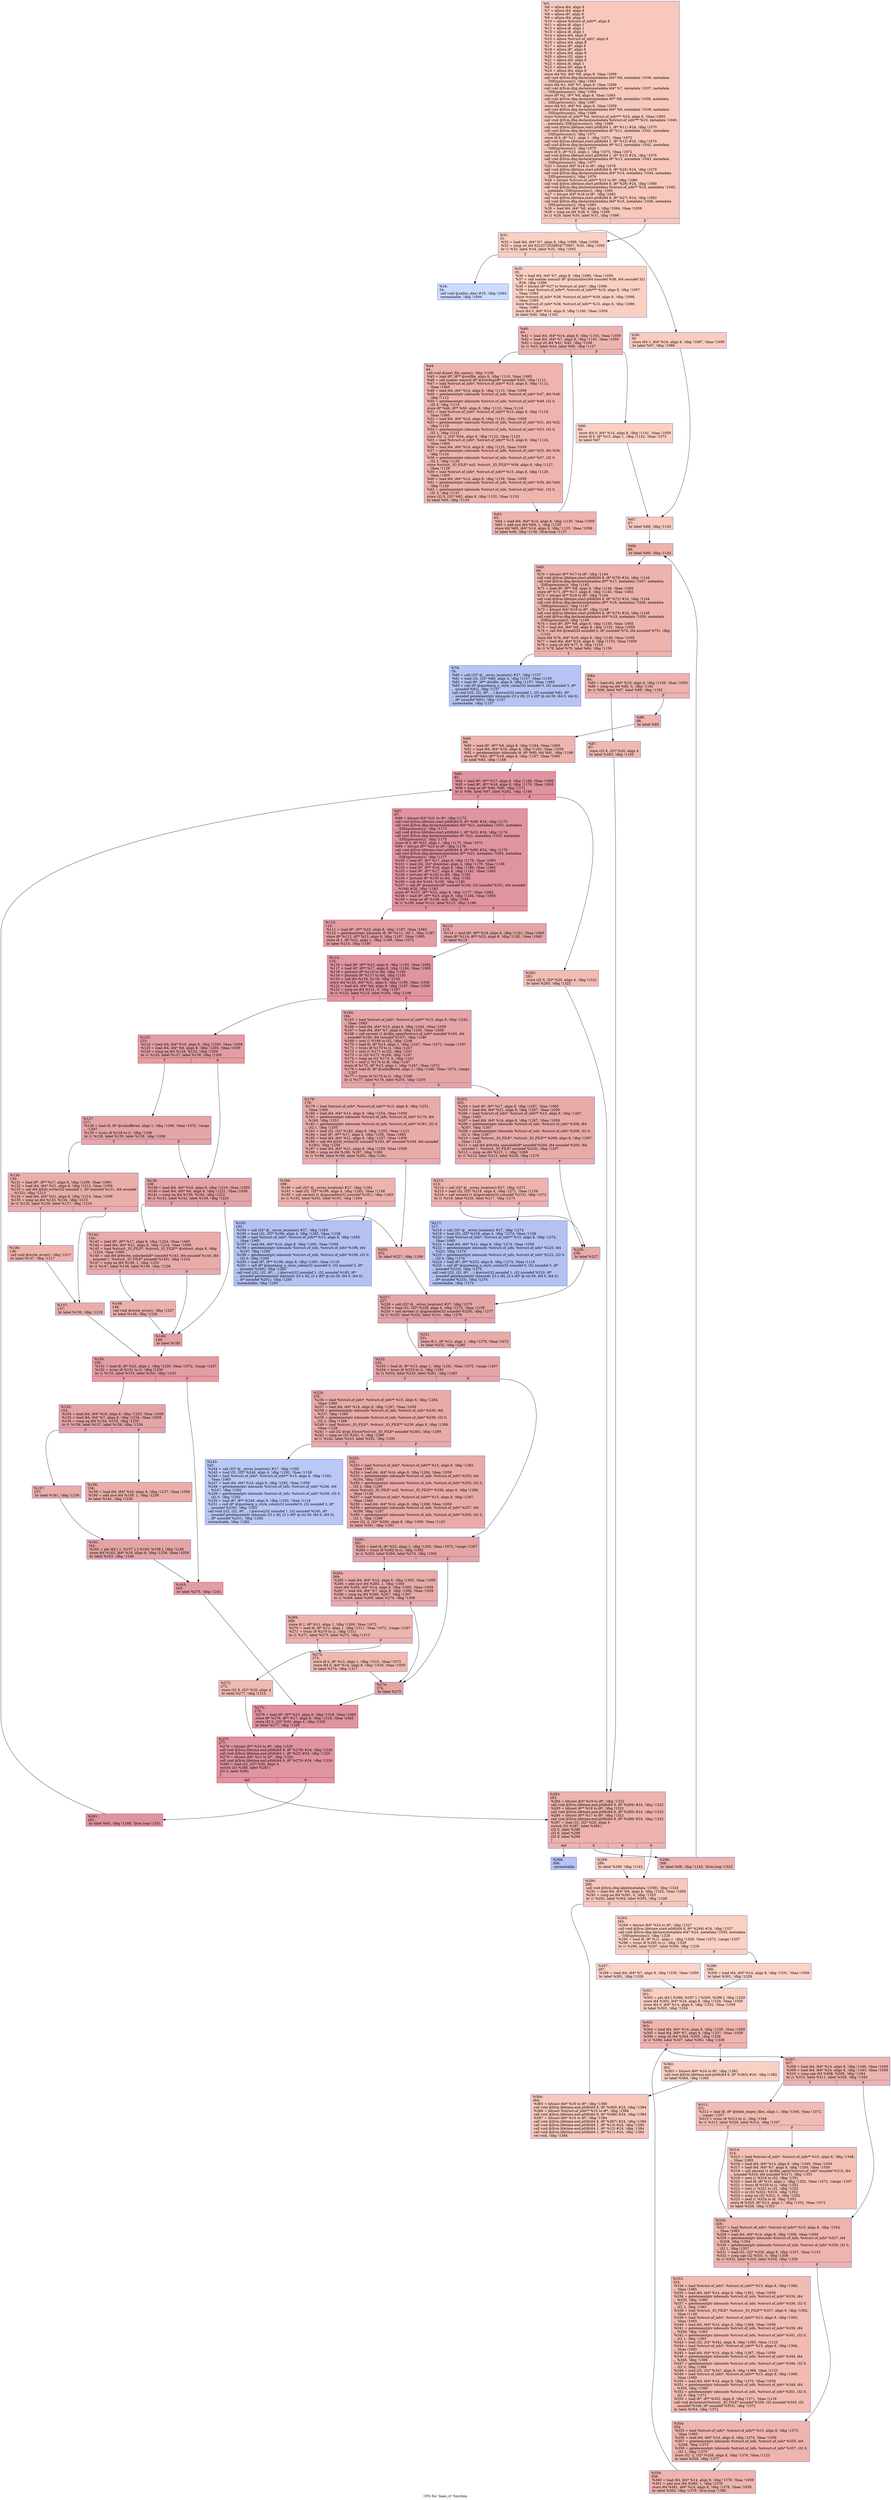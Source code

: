 digraph "CFG for 'lines_rr' function" {
	label="CFG for 'lines_rr' function";

	Node0xb4aa10 [shape=record,color="#3d50c3ff", style=filled, fillcolor="#ed836670",label="{%5:\l  %6 = alloca i64, align 8\l  %7 = alloca i64, align 8\l  %8 = alloca i8*, align 8\l  %9 = alloca i64, align 8\l  %10 = alloca %struct.of_info**, align 8\l  %11 = alloca i8, align 1\l  %12 = alloca i8, align 1\l  %13 = alloca i8, align 1\l  %14 = alloca i64, align 8\l  %15 = alloca %struct.of_info*, align 8\l  %16 = alloca i64, align 8\l  %17 = alloca i8*, align 8\l  %18 = alloca i8*, align 8\l  %19 = alloca i64, align 8\l  %20 = alloca i32, align 4\l  %21 = alloca i64, align 8\l  %22 = alloca i8, align 1\l  %23 = alloca i8*, align 8\l  %24 = alloca i64, align 8\l  store i64 %0, i64* %6, align 8, !tbaa !1059\l  call void @llvm.dbg.declare(metadata i64* %6, metadata !1036, metadata\l... !DIExpression()), !dbg !1063\l  store i64 %1, i64* %7, align 8, !tbaa !1059\l  call void @llvm.dbg.declare(metadata i64* %7, metadata !1037, metadata\l... !DIExpression()), !dbg !1064\l  store i8* %2, i8** %8, align 8, !tbaa !1065\l  call void @llvm.dbg.declare(metadata i8** %8, metadata !1038, metadata\l... !DIExpression()), !dbg !1067\l  store i64 %3, i64* %9, align 8, !tbaa !1059\l  call void @llvm.dbg.declare(metadata i64* %9, metadata !1039, metadata\l... !DIExpression()), !dbg !1068\l  store %struct.of_info** %4, %struct.of_info*** %10, align 8, !tbaa !1065\l  call void @llvm.dbg.declare(metadata %struct.of_info*** %10, metadata !1040,\l... metadata !DIExpression()), !dbg !1069\l  call void @llvm.lifetime.start.p0i8(i64 1, i8* %11) #24, !dbg !1070\l  call void @llvm.dbg.declare(metadata i8* %11, metadata !1041, metadata\l... !DIExpression()), !dbg !1071\l  store i8 0, i8* %11, align 1, !dbg !1071, !tbaa !1072\l  call void @llvm.lifetime.start.p0i8(i64 1, i8* %12) #24, !dbg !1074\l  call void @llvm.dbg.declare(metadata i8* %12, metadata !1042, metadata\l... !DIExpression()), !dbg !1075\l  store i8 0, i8* %12, align 1, !dbg !1075, !tbaa !1072\l  call void @llvm.lifetime.start.p0i8(i64 1, i8* %13) #24, !dbg !1076\l  call void @llvm.dbg.declare(metadata i8* %13, metadata !1043, metadata\l... !DIExpression()), !dbg !1077\l  %25 = bitcast i64* %14 to i8*, !dbg !1078\l  call void @llvm.lifetime.start.p0i8(i64 8, i8* %25) #24, !dbg !1078\l  call void @llvm.dbg.declare(metadata i64* %14, metadata !1044, metadata\l... !DIExpression()), !dbg !1079\l  %26 = bitcast %struct.of_info** %15 to i8*, !dbg !1080\l  call void @llvm.lifetime.start.p0i8(i64 8, i8* %26) #24, !dbg !1080\l  call void @llvm.dbg.declare(metadata %struct.of_info** %15, metadata !1045,\l... metadata !DIExpression()), !dbg !1081\l  %27 = bitcast i64* %16 to i8*, !dbg !1082\l  call void @llvm.lifetime.start.p0i8(i64 8, i8* %27) #24, !dbg !1082\l  call void @llvm.dbg.declare(metadata i64* %16, metadata !1046, metadata\l... !DIExpression()), !dbg !1083\l  %28 = load i64, i64* %6, align 8, !dbg !1084, !tbaa !1059\l  %29 = icmp ne i64 %28, 0, !dbg !1084\l  br i1 %29, label %30, label %31, !dbg !1086\l|{<s0>T|<s1>F}}"];
	Node0xb4aa10:s0 -> Node0xb4aba0;
	Node0xb4aa10:s1 -> Node0xb4abf0;
	Node0xb4aba0 [shape=record,color="#3d50c3ff", style=filled, fillcolor="#f08b6e70",label="{%30:\l30:                                               \l  store i64 1, i64* %16, align 8, !dbg !1087, !tbaa !1059\l  br label %67, !dbg !1088\l}"];
	Node0xb4aba0 -> Node0xb4ae20;
	Node0xb4abf0 [shape=record,color="#3d50c3ff", style=filled, fillcolor="#f3947570",label="{%31:\l31:                                               \l  %32 = load i64, i64* %7, align 8, !dbg !1089, !tbaa !1059\l  %33 = icmp slt i64 9223372036854775807, %32, !dbg !1092\l  br i1 %33, label %34, label %35, !dbg !1093\l|{<s0>T|<s1>F}}"];
	Node0xb4abf0:s0 -> Node0xb4ac40;
	Node0xb4abf0:s1 -> Node0xb4ac90;
	Node0xb4ac40 [shape=record,color="#3d50c3ff", style=filled, fillcolor="#8caffe70",label="{%34:\l34:                                               \l  call void @xalloc_die() #25, !dbg !1094\l  unreachable, !dbg !1094\l}"];
	Node0xb4ac90 [shape=record,color="#3d50c3ff", style=filled, fillcolor="#f3947570",label="{%35:\l35:                                               \l  %36 = load i64, i64* %7, align 8, !dbg !1095, !tbaa !1059\l  %37 = call noalias nonnull i8* @xinmalloc(i64 noundef %36, i64 noundef 32)\l... #26, !dbg !1096\l  %38 = bitcast i8* %37 to %struct.of_info*, !dbg !1096\l  %39 = load %struct.of_info**, %struct.of_info*** %10, align 8, !dbg !1097,\l... !tbaa !1065\l  store %struct.of_info* %38, %struct.of_info** %39, align 8, !dbg !1098,\l... !tbaa !1065\l  store %struct.of_info* %38, %struct.of_info** %15, align 8, !dbg !1099,\l... !tbaa !1065\l  store i64 0, i64* %14, align 8, !dbg !1100, !tbaa !1059\l  br label %40, !dbg !1102\l}"];
	Node0xb4ac90 -> Node0xb4ace0;
	Node0xb4ace0 [shape=record,color="#3d50c3ff", style=filled, fillcolor="#d8564670",label="{%40:\l40:                                               \l  %41 = load i64, i64* %14, align 8, !dbg !1103, !tbaa !1059\l  %42 = load i64, i64* %7, align 8, !dbg !1105, !tbaa !1059\l  %43 = icmp slt i64 %41, %42, !dbg !1106\l  br i1 %43, label %44, label %66, !dbg !1107\l|{<s0>T|<s1>F}}"];
	Node0xb4ace0:s0 -> Node0xb4ad30;
	Node0xb4ace0:s1 -> Node0xb4add0;
	Node0xb4ad30 [shape=record,color="#3d50c3ff", style=filled, fillcolor="#d8564670",label="{%44:\l44:                                               \l  call void @next_file_name(), !dbg !1108\l  %45 = load i8*, i8** @outfile, align 8, !dbg !1110, !tbaa !1065\l  %46 = call noalias nonnull i8* @xstrdup(i8* noundef %45), !dbg !1111\l  %47 = load %struct.of_info*, %struct.of_info** %15, align 8, !dbg !1112,\l... !tbaa !1065\l  %48 = load i64, i64* %14, align 8, !dbg !1113, !tbaa !1059\l  %49 = getelementptr inbounds %struct.of_info, %struct.of_info* %47, i64 %48,\l... !dbg !1112\l  %50 = getelementptr inbounds %struct.of_info, %struct.of_info* %49, i32 0,\l... i32 0, !dbg !1114\l  store i8* %46, i8** %50, align 8, !dbg !1115, !tbaa !1116\l  %51 = load %struct.of_info*, %struct.of_info** %15, align 8, !dbg !1119,\l... !tbaa !1065\l  %52 = load i64, i64* %14, align 8, !dbg !1120, !tbaa !1059\l  %53 = getelementptr inbounds %struct.of_info, %struct.of_info* %51, i64 %52,\l... !dbg !1119\l  %54 = getelementptr inbounds %struct.of_info, %struct.of_info* %53, i32 0,\l... i32 1, !dbg !1121\l  store i32 -1, i32* %54, align 8, !dbg !1122, !tbaa !1123\l  %55 = load %struct.of_info*, %struct.of_info** %15, align 8, !dbg !1124,\l... !tbaa !1065\l  %56 = load i64, i64* %14, align 8, !dbg !1125, !tbaa !1059\l  %57 = getelementptr inbounds %struct.of_info, %struct.of_info* %55, i64 %56,\l... !dbg !1124\l  %58 = getelementptr inbounds %struct.of_info, %struct.of_info* %57, i32 0,\l... i32 2, !dbg !1126\l  store %struct._IO_FILE* null, %struct._IO_FILE** %58, align 8, !dbg !1127,\l... !tbaa !1128\l  %59 = load %struct.of_info*, %struct.of_info** %15, align 8, !dbg !1129,\l... !tbaa !1065\l  %60 = load i64, i64* %14, align 8, !dbg !1130, !tbaa !1059\l  %61 = getelementptr inbounds %struct.of_info, %struct.of_info* %59, i64 %60,\l... !dbg !1129\l  %62 = getelementptr inbounds %struct.of_info, %struct.of_info* %61, i32 0,\l... i32 3, !dbg !1131\l  store i32 0, i32* %62, align 8, !dbg !1132, !tbaa !1133\l  br label %63, !dbg !1134\l}"];
	Node0xb4ad30 -> Node0xb4ad80;
	Node0xb4ad80 [shape=record,color="#3d50c3ff", style=filled, fillcolor="#d8564670",label="{%63:\l63:                                               \l  %64 = load i64, i64* %14, align 8, !dbg !1135, !tbaa !1059\l  %65 = add nsw i64 %64, 1, !dbg !1135\l  store i64 %65, i64* %14, align 8, !dbg !1135, !tbaa !1059\l  br label %40, !dbg !1136, !llvm.loop !1137\l}"];
	Node0xb4ad80 -> Node0xb4ace0;
	Node0xb4add0 [shape=record,color="#3d50c3ff", style=filled, fillcolor="#f3947570",label="{%66:\l66:                                               \l  store i64 0, i64* %14, align 8, !dbg !1141, !tbaa !1059\l  store i8 0, i8* %13, align 1, !dbg !1142, !tbaa !1072\l  br label %67\l}"];
	Node0xb4add0 -> Node0xb4ae20;
	Node0xb4ae20 [shape=record,color="#3d50c3ff", style=filled, fillcolor="#ed836670",label="{%67:\l67:                                               \l  br label %68, !dbg !1143\l}"];
	Node0xb4ae20 -> Node0xb4ae70;
	Node0xb4ae70 [shape=record,color="#3d50c3ff", style=filled, fillcolor="#d6524470",label="{%68:\l68:                                               \l  br label %69, !dbg !1143\l}"];
	Node0xb4ae70 -> Node0xb4aec0;
	Node0xb4aec0 [shape=record,color="#3d50c3ff", style=filled, fillcolor="#d6524470",label="{%69:\l69:                                               \l  %70 = bitcast i8** %17 to i8*, !dbg !1144\l  call void @llvm.lifetime.start.p0i8(i64 8, i8* %70) #24, !dbg !1144\l  call void @llvm.dbg.declare(metadata i8** %17, metadata !1047, metadata\l... !DIExpression()), !dbg !1145\l  %71 = load i8*, i8** %8, align 8, !dbg !1146, !tbaa !1065\l  store i8* %71, i8** %17, align 8, !dbg !1145, !tbaa !1065\l  %72 = bitcast i8** %18 to i8*, !dbg !1144\l  call void @llvm.lifetime.start.p0i8(i64 8, i8* %72) #24, !dbg !1144\l  call void @llvm.dbg.declare(metadata i8** %18, metadata !1049, metadata\l... !DIExpression()), !dbg !1147\l  %73 = bitcast i64* %19 to i8*, !dbg !1148\l  call void @llvm.lifetime.start.p0i8(i64 8, i8* %73) #24, !dbg !1148\l  call void @llvm.dbg.declare(metadata i64* %19, metadata !1050, metadata\l... !DIExpression()), !dbg !1149\l  %74 = load i8*, i8** %8, align 8, !dbg !1150, !tbaa !1065\l  %75 = load i64, i64* %9, align 8, !dbg !1151, !tbaa !1059\l  %76 = call i64 @read(i32 noundef 0, i8* noundef %74, i64 noundef %75), !dbg\l... !1152\l  store i64 %76, i64* %19, align 8, !dbg !1149, !tbaa !1059\l  %77 = load i64, i64* %19, align 8, !dbg !1153, !tbaa !1059\l  %78 = icmp slt i64 %77, 0, !dbg !1155\l  br i1 %78, label %79, label %84, !dbg !1156\l|{<s0>T|<s1>F}}"];
	Node0xb4aec0:s0 -> Node0xb4af10;
	Node0xb4aec0:s1 -> Node0xb4af60;
	Node0xb4af10 [shape=record,color="#3d50c3ff", style=filled, fillcolor="#5b7ae570",label="{%79:\l79:                                               \l  %80 = call i32* @__errno_location() #27, !dbg !1157\l  %81 = load i32, i32* %80, align 4, !dbg !1157, !tbaa !1158\l  %82 = load i8*, i8** @infile, align 8, !dbg !1157, !tbaa !1065\l  %83 = call i8* @quotearg_n_style_colon(i32 noundef 0, i32 noundef 3, i8*\l... noundef %82), !dbg !1157\l  call void (i32, i32, i8*, ...) @error(i32 noundef 1, i32 noundef %81, i8*\l... noundef getelementptr inbounds ([3 x i8], [3 x i8]* @.str.39, i64 0, i64 0),\l... i8* noundef %83), !dbg !1157\l  unreachable, !dbg !1157\l}"];
	Node0xb4af60 [shape=record,color="#3d50c3ff", style=filled, fillcolor="#d6524470",label="{%84:\l84:                                               \l  %85 = load i64, i64* %19, align 8, !dbg !1159, !tbaa !1059\l  %86 = icmp eq i64 %85, 0, !dbg !1161\l  br i1 %86, label %87, label %88, !dbg !1162\l|{<s0>T|<s1>F}}"];
	Node0xb4af60:s0 -> Node0xb4afb0;
	Node0xb4af60:s1 -> Node0xb4b000;
	Node0xb4afb0 [shape=record,color="#3d50c3ff", style=filled, fillcolor="#de614d70",label="{%87:\l87:                                               \l  store i32 6, i32* %20, align 4\l  br label %283, !dbg !1163\l}"];
	Node0xb4afb0 -> Node0xc542c0;
	Node0xb4b000 [shape=record,color="#3d50c3ff", style=filled, fillcolor="#d8564670",label="{%88:\l88:                                               \l  br label %89\l}"];
	Node0xb4b000 -> Node0xb4b050;
	Node0xb4b050 [shape=record,color="#3d50c3ff", style=filled, fillcolor="#d8564670",label="{%89:\l89:                                               \l  %90 = load i8*, i8** %8, align 8, !dbg !1164, !tbaa !1065\l  %91 = load i64, i64* %19, align 8, !dbg !1165, !tbaa !1059\l  %92 = getelementptr inbounds i8, i8* %90, i64 %91, !dbg !1166\l  store i8* %92, i8** %18, align 8, !dbg !1167, !tbaa !1065\l  br label %93, !dbg !1168\l}"];
	Node0xb4b050 -> Node0xb4b0a0;
	Node0xb4b0a0 [shape=record,color="#b70d28ff", style=filled, fillcolor="#b70d2870",label="{%93:\l93:                                               \l  %94 = load i8*, i8** %17, align 8, !dbg !1169, !tbaa !1065\l  %95 = load i8*, i8** %18, align 8, !dbg !1170, !tbaa !1065\l  %96 = icmp ne i8* %94, %95, !dbg !1171\l  br i1 %96, label %97, label %282, !dbg !1168\l|{<s0>T|<s1>F}}"];
	Node0xb4b0a0:s0 -> Node0xb4b0f0;
	Node0xb4b0a0:s1 -> Node0xc54270;
	Node0xb4b0f0 [shape=record,color="#b70d28ff", style=filled, fillcolor="#b70d2870",label="{%97:\l97:                                               \l  %98 = bitcast i64* %21 to i8*, !dbg !1172\l  call void @llvm.lifetime.start.p0i8(i64 8, i8* %98) #24, !dbg !1172\l  call void @llvm.dbg.declare(metadata i64* %21, metadata !1051, metadata\l... !DIExpression()), !dbg !1173\l  call void @llvm.lifetime.start.p0i8(i64 1, i8* %22) #24, !dbg !1174\l  call void @llvm.dbg.declare(metadata i8* %22, metadata !1053, metadata\l... !DIExpression()), !dbg !1175\l  store i8 0, i8* %22, align 1, !dbg !1175, !tbaa !1072\l  %99 = bitcast i8** %23 to i8*, !dbg !1176\l  call void @llvm.lifetime.start.p0i8(i64 8, i8* %99) #24, !dbg !1176\l  call void @llvm.dbg.declare(metadata i8** %23, metadata !1054, metadata\l... !DIExpression()), !dbg !1177\l  %100 = load i8*, i8** %17, align 8, !dbg !1178, !tbaa !1065\l  %101 = load i32, i32* @eolchar, align 4, !dbg !1179, !tbaa !1158\l  %102 = load i8*, i8** %18, align 8, !dbg !1180, !tbaa !1065\l  %103 = load i8*, i8** %17, align 8, !dbg !1181, !tbaa !1065\l  %104 = ptrtoint i8* %102 to i64, !dbg !1182\l  %105 = ptrtoint i8* %103 to i64, !dbg !1182\l  %106 = sub i64 %104, %105, !dbg !1182\l  %107 = call i8* @memchr(i8* noundef %100, i32 noundef %101, i64 noundef\l... %106) #28, !dbg !1183\l  store i8* %107, i8** %23, align 8, !dbg !1177, !tbaa !1065\l  %108 = load i8*, i8** %23, align 8, !dbg !1184, !tbaa !1065\l  %109 = icmp ne i8* %108, null, !dbg !1184\l  br i1 %109, label %110, label %113, !dbg !1186\l|{<s0>T|<s1>F}}"];
	Node0xb4b0f0:s0 -> Node0xb4b140;
	Node0xb4b0f0:s1 -> Node0xb4b190;
	Node0xb4b140 [shape=record,color="#b70d28ff", style=filled, fillcolor="#be242e70",label="{%110:\l110:                                              \l  %111 = load i8*, i8** %23, align 8, !dbg !1187, !tbaa !1065\l  %112 = getelementptr inbounds i8, i8* %111, i32 1, !dbg !1187\l  store i8* %112, i8** %23, align 8, !dbg !1187, !tbaa !1065\l  store i8 1, i8* %22, align 1, !dbg !1189, !tbaa !1072\l  br label %115, !dbg !1190\l}"];
	Node0xb4b140 -> Node0xb4b1e0;
	Node0xb4b190 [shape=record,color="#3d50c3ff", style=filled, fillcolor="#c5333470",label="{%113:\l113:                                              \l  %114 = load i8*, i8** %18, align 8, !dbg !1191, !tbaa !1065\l  store i8* %114, i8** %23, align 8, !dbg !1192, !tbaa !1065\l  br label %115\l}"];
	Node0xb4b190 -> Node0xb4b1e0;
	Node0xb4b1e0 [shape=record,color="#b70d28ff", style=filled, fillcolor="#b70d2870",label="{%115:\l115:                                              \l  %116 = load i8*, i8** %23, align 8, !dbg !1193, !tbaa !1065\l  %117 = load i8*, i8** %17, align 8, !dbg !1194, !tbaa !1065\l  %118 = ptrtoint i8* %116 to i64, !dbg !1195\l  %119 = ptrtoint i8* %117 to i64, !dbg !1195\l  %120 = sub i64 %118, %119, !dbg !1195\l  store i64 %120, i64* %21, align 8, !dbg !1196, !tbaa !1059\l  %121 = load i64, i64* %6, align 8, !dbg !1197, !tbaa !1059\l  %122 = icmp ne i64 %121, 0, !dbg !1197\l  br i1 %122, label %123, label %164, !dbg !1199\l|{<s0>T|<s1>F}}"];
	Node0xb4b1e0:s0 -> Node0xb4b230;
	Node0xb4b1e0:s1 -> Node0xb4b6e0;
	Node0xb4b230 [shape=record,color="#b70d28ff", style=filled, fillcolor="#be242e70",label="{%123:\l123:                                              \l  %124 = load i64, i64* %16, align 8, !dbg !1200, !tbaa !1059\l  %125 = load i64, i64* %6, align 8, !dbg !1203, !tbaa !1059\l  %126 = icmp eq i64 %124, %125, !dbg !1204\l  br i1 %126, label %127, label %138, !dbg !1205\l|{<s0>T|<s1>F}}"];
	Node0xb4b230:s0 -> Node0xb4b280;
	Node0xb4b230:s1 -> Node0xb4b3c0;
	Node0xb4b280 [shape=record,color="#3d50c3ff", style=filled, fillcolor="#c5333470",label="{%127:\l127:                                              \l  %128 = load i8, i8* @unbuffered, align 1, !dbg !1206, !tbaa !1072, !range\l... !1207\l  %129 = trunc i8 %128 to i1, !dbg !1206\l  br i1 %129, label %130, label %138, !dbg !1208\l|{<s0>T|<s1>F}}"];
	Node0xb4b280:s0 -> Node0xb4b2d0;
	Node0xb4b280:s1 -> Node0xb4b3c0;
	Node0xb4b2d0 [shape=record,color="#3d50c3ff", style=filled, fillcolor="#d0473d70",label="{%130:\l130:                                              \l  %131 = load i8*, i8** %17, align 8, !dbg !1209, !tbaa !1065\l  %132 = load i64, i64* %21, align 8, !dbg !1212, !tbaa !1059\l  %133 = call i64 @full_write(i32 noundef 1, i8* noundef %131, i64 noundef\l... %132), !dbg !1213\l  %134 = load i64, i64* %21, align 8, !dbg !1214, !tbaa !1059\l  %135 = icmp ne i64 %133, %134, !dbg !1215\l  br i1 %135, label %136, label %137, !dbg !1216\l|{<s0>T|<s1>F}}"];
	Node0xb4b2d0:s0 -> Node0xb4b320;
	Node0xb4b2d0:s1 -> Node0xb4b370;
	Node0xb4b320 [shape=record,color="#3d50c3ff", style=filled, fillcolor="#d8564670",label="{%136:\l136:                                              \l  call void @write_error(), !dbg !1217\l  br label %137, !dbg !1217\l}"];
	Node0xb4b320 -> Node0xb4b370;
	Node0xb4b370 [shape=record,color="#3d50c3ff", style=filled, fillcolor="#d0473d70",label="{%137:\l137:                                              \l  br label %150, !dbg !1218\l}"];
	Node0xb4b370 -> Node0xb4b500;
	Node0xb4b3c0 [shape=record,color="#3d50c3ff", style=filled, fillcolor="#c32e3170",label="{%138:\l138:                                              \l  %139 = load i64, i64* %16, align 8, !dbg !1219, !tbaa !1059\l  %140 = load i64, i64* %6, align 8, !dbg !1221, !tbaa !1059\l  %141 = icmp eq i64 %139, %140, !dbg !1222\l  br i1 %141, label %142, label %149, !dbg !1223\l|{<s0>T|<s1>F}}"];
	Node0xb4b3c0:s0 -> Node0xb4b410;
	Node0xb4b3c0:s1 -> Node0xb4b4b0;
	Node0xb4b410 [shape=record,color="#3d50c3ff", style=filled, fillcolor="#cc403a70",label="{%142:\l142:                                              \l  %143 = load i8*, i8** %17, align 8, !dbg !1224, !tbaa !1065\l  %144 = load i64, i64* %21, align 8, !dbg !1224, !tbaa !1059\l  %145 = load %struct._IO_FILE*, %struct._IO_FILE** @stdout, align 8, !dbg\l... !1224, !tbaa !1065\l  %146 = call i64 @fwrite_unlocked(i8* noundef %143, i64 noundef %144, i64\l... noundef 1, %struct._IO_FILE* noundef %145), !dbg !1224\l  %147 = icmp ne i64 %146, 1, !dbg !1225\l  br i1 %147, label %148, label %149, !dbg !1226\l|{<s0>T|<s1>F}}"];
	Node0xb4b410:s0 -> Node0xb4b460;
	Node0xb4b410:s1 -> Node0xb4b4b0;
	Node0xb4b460 [shape=record,color="#3d50c3ff", style=filled, fillcolor="#d24b4070",label="{%148:\l148:                                              \l  call void @write_error(), !dbg !1227\l  br label %149, !dbg !1229\l}"];
	Node0xb4b460 -> Node0xb4b4b0;
	Node0xb4b4b0 [shape=record,color="#3d50c3ff", style=filled, fillcolor="#c32e3170",label="{%149:\l149:                                              \l  br label %150\l}"];
	Node0xb4b4b0 -> Node0xb4b500;
	Node0xb4b500 [shape=record,color="#b70d28ff", style=filled, fillcolor="#be242e70",label="{%150:\l150:                                              \l  %151 = load i8, i8* %22, align 1, !dbg !1230, !tbaa !1072, !range !1207\l  %152 = trunc i8 %151 to i1, !dbg !1230\l  br i1 %152, label %153, label %163, !dbg !1232\l|{<s0>T|<s1>F}}"];
	Node0xb4b500:s0 -> Node0xb4b550;
	Node0xb4b500:s1 -> Node0xb4b690;
	Node0xb4b550 [shape=record,color="#3d50c3ff", style=filled, fillcolor="#c5333470",label="{%153:\l153:                                              \l  %154 = load i64, i64* %16, align 8, !dbg !1233, !tbaa !1059\l  %155 = load i64, i64* %7, align 8, !dbg !1234, !tbaa !1059\l  %156 = icmp eq i64 %154, %155, !dbg !1235\l  br i1 %156, label %157, label %158, !dbg !1236\l|{<s0>T|<s1>F}}"];
	Node0xb4b550:s0 -> Node0xb4b5a0;
	Node0xb4b550:s1 -> Node0xb4b5f0;
	Node0xb4b5a0 [shape=record,color="#3d50c3ff", style=filled, fillcolor="#d0473d70",label="{%157:\l157:                                              \l  br label %161, !dbg !1236\l}"];
	Node0xb4b5a0 -> Node0xb4b640;
	Node0xb4b5f0 [shape=record,color="#3d50c3ff", style=filled, fillcolor="#d0473d70",label="{%158:\l158:                                              \l  %159 = load i64, i64* %16, align 8, !dbg !1237, !tbaa !1059\l  %160 = add nsw i64 %159, 1, !dbg !1238\l  br label %161, !dbg !1236\l}"];
	Node0xb4b5f0 -> Node0xb4b640;
	Node0xb4b640 [shape=record,color="#3d50c3ff", style=filled, fillcolor="#c5333470",label="{%161:\l161:                                              \l  %162 = phi i64 [ 1, %157 ], [ %160, %158 ], !dbg !1236\l  store i64 %162, i64* %16, align 8, !dbg !1239, !tbaa !1059\l  br label %163, !dbg !1240\l}"];
	Node0xb4b640 -> Node0xb4b690;
	Node0xb4b690 [shape=record,color="#b70d28ff", style=filled, fillcolor="#be242e70",label="{%163:\l163:                                              \l  br label %275, !dbg !1241\l}"];
	Node0xb4b690 -> Node0xc54180;
	Node0xb4b6e0 [shape=record,color="#3d50c3ff", style=filled, fillcolor="#c5333470",label="{%164:\l164:                                              \l  %165 = load %struct.of_info*, %struct.of_info** %15, align 8, !dbg !1242,\l... !tbaa !1065\l  %166 = load i64, i64* %14, align 8, !dbg !1244, !tbaa !1059\l  %167 = load i64, i64* %7, align 8, !dbg !1245, !tbaa !1059\l  %168 = call zeroext i1 @ofile_open(%struct.of_info* noundef %165, i64\l... noundef %166, i64 noundef %167), !dbg !1246\l  %169 = zext i1 %168 to i32, !dbg !1246\l  %170 = load i8, i8* %13, align 1, !dbg !1247, !tbaa !1072, !range !1207\l  %171 = trunc i8 %170 to i1, !dbg !1247\l  %172 = zext i1 %171 to i32, !dbg !1247\l  %173 = or i32 %172, %169, !dbg !1247\l  %174 = icmp ne i32 %173, 0, !dbg !1247\l  %175 = zext i1 %174 to i8, !dbg !1247\l  store i8 %175, i8* %13, align 1, !dbg !1247, !tbaa !1072\l  %176 = load i8, i8* @unbuffered, align 1, !dbg !1248, !tbaa !1072, !range\l... !1207\l  %177 = trunc i8 %176 to i1, !dbg !1248\l  br i1 %177, label %178, label %203, !dbg !1250\l|{<s0>T|<s1>F}}"];
	Node0xb4b6e0:s0 -> Node0xb4b730;
	Node0xb4b6e0:s1 -> Node0xb4b870;
	Node0xb4b730 [shape=record,color="#3d50c3ff", style=filled, fillcolor="#cc403a70",label="{%178:\l178:                                              \l  %179 = load %struct.of_info*, %struct.of_info** %15, align 8, !dbg !1251,\l... !tbaa !1065\l  %180 = load i64, i64* %14, align 8, !dbg !1254, !tbaa !1059\l  %181 = getelementptr inbounds %struct.of_info, %struct.of_info* %179, i64\l... %180, !dbg !1251\l  %182 = getelementptr inbounds %struct.of_info, %struct.of_info* %181, i32 0,\l... i32 1, !dbg !1255\l  %183 = load i32, i32* %182, align 8, !dbg !1255, !tbaa !1123\l  %184 = load i8*, i8** %17, align 8, !dbg !1256, !tbaa !1065\l  %185 = load i64, i64* %21, align 8, !dbg !1257, !tbaa !1059\l  %186 = call i64 @full_write(i32 noundef %183, i8* noundef %184, i64 noundef\l... %185), !dbg !1258\l  %187 = load i64, i64* %21, align 8, !dbg !1259, !tbaa !1059\l  %188 = icmp ne i64 %186, %187, !dbg !1260\l  br i1 %188, label %189, label %202, !dbg !1261\l|{<s0>T|<s1>F}}"];
	Node0xb4b730:s0 -> Node0xb4b780;
	Node0xb4b730:s1 -> Node0xb4b820;
	Node0xb4b780 [shape=record,color="#3d50c3ff", style=filled, fillcolor="#d6524470",label="{%189:\l189:                                              \l  %190 = call i32* @__errno_location() #27, !dbg !1262\l  %191 = load i32, i32* %190, align 4, !dbg !1262, !tbaa !1158\l  %192 = call zeroext i1 @ignorable(i32 noundef %191), !dbg !1263\l  br i1 %192, label %202, label %193, !dbg !1264\l|{<s0>T|<s1>F}}"];
	Node0xb4b780:s0 -> Node0xb4b820;
	Node0xb4b780:s1 -> Node0xb4b7d0;
	Node0xb4b7d0 [shape=record,color="#3d50c3ff", style=filled, fillcolor="#5572df70",label="{%193:\l193:                                              \l  %194 = call i32* @__errno_location() #27, !dbg !1265\l  %195 = load i32, i32* %194, align 4, !dbg !1265, !tbaa !1158\l  %196 = load %struct.of_info*, %struct.of_info** %15, align 8, !dbg !1265,\l... !tbaa !1065\l  %197 = load i64, i64* %14, align 8, !dbg !1265, !tbaa !1059\l  %198 = getelementptr inbounds %struct.of_info, %struct.of_info* %196, i64\l... %197, !dbg !1265\l  %199 = getelementptr inbounds %struct.of_info, %struct.of_info* %198, i32 0,\l... i32 0, !dbg !1265\l  %200 = load i8*, i8** %199, align 8, !dbg !1265, !tbaa !1116\l  %201 = call i8* @quotearg_n_style_colon(i32 noundef 0, i32 noundef 3, i8*\l... noundef %200), !dbg !1265\l  call void (i32, i32, i8*, ...) @error(i32 noundef 1, i32 noundef %195, i8*\l... noundef getelementptr inbounds ([3 x i8], [3 x i8]* @.str.39, i64 0, i64 0),\l... i8* noundef %201), !dbg !1265\l  unreachable, !dbg !1265\l}"];
	Node0xb4b820 [shape=record,color="#3d50c3ff", style=filled, fillcolor="#cc403a70",label="{%202:\l202:                                              \l  br label %227, !dbg !1266\l}"];
	Node0xb4b820 -> Node0xb4b9b0;
	Node0xb4b870 [shape=record,color="#3d50c3ff", style=filled, fillcolor="#cc403a70",label="{%203:\l203:                                              \l  %204 = load i8*, i8** %17, align 8, !dbg !1267, !tbaa !1065\l  %205 = load i64, i64* %21, align 8, !dbg !1267, !tbaa !1059\l  %206 = load %struct.of_info*, %struct.of_info** %15, align 8, !dbg !1267,\l... !tbaa !1065\l  %207 = load i64, i64* %14, align 8, !dbg !1267, !tbaa !1059\l  %208 = getelementptr inbounds %struct.of_info, %struct.of_info* %206, i64\l... %207, !dbg !1267\l  %209 = getelementptr inbounds %struct.of_info, %struct.of_info* %208, i32 0,\l... i32 2, !dbg !1267\l  %210 = load %struct._IO_FILE*, %struct._IO_FILE** %209, align 8, !dbg !1267,\l... !tbaa !1128\l  %211 = call i64 @fwrite_unlocked(i8* noundef %204, i64 noundef %205, i64\l... noundef 1, %struct._IO_FILE* noundef %210), !dbg !1267\l  %212 = icmp ne i64 %211, 1, !dbg !1269\l  br i1 %212, label %213, label %226, !dbg !1270\l|{<s0>T|<s1>F}}"];
	Node0xb4b870:s0 -> Node0xb4b8c0;
	Node0xb4b870:s1 -> Node0xb4b960;
	Node0xb4b8c0 [shape=record,color="#3d50c3ff", style=filled, fillcolor="#d6524470",label="{%213:\l213:                                              \l  %214 = call i32* @__errno_location() #27, !dbg !1271\l  %215 = load i32, i32* %214, align 4, !dbg !1271, !tbaa !1158\l  %216 = call zeroext i1 @ignorable(i32 noundef %215), !dbg !1272\l  br i1 %216, label %226, label %217, !dbg !1273\l|{<s0>T|<s1>F}}"];
	Node0xb4b8c0:s0 -> Node0xb4b960;
	Node0xb4b8c0:s1 -> Node0xb4b910;
	Node0xb4b910 [shape=record,color="#3d50c3ff", style=filled, fillcolor="#5572df70",label="{%217:\l217:                                              \l  %218 = call i32* @__errno_location() #27, !dbg !1274\l  %219 = load i32, i32* %218, align 4, !dbg !1274, !tbaa !1158\l  %220 = load %struct.of_info*, %struct.of_info** %15, align 8, !dbg !1274,\l... !tbaa !1065\l  %221 = load i64, i64* %14, align 8, !dbg !1274, !tbaa !1059\l  %222 = getelementptr inbounds %struct.of_info, %struct.of_info* %220, i64\l... %221, !dbg !1274\l  %223 = getelementptr inbounds %struct.of_info, %struct.of_info* %222, i32 0,\l... i32 0, !dbg !1274\l  %224 = load i8*, i8** %223, align 8, !dbg !1274, !tbaa !1116\l  %225 = call i8* @quotearg_n_style_colon(i32 noundef 0, i32 noundef 3, i8*\l... noundef %224), !dbg !1274\l  call void (i32, i32, i8*, ...) @error(i32 noundef 1, i32 noundef %219, i8*\l... noundef getelementptr inbounds ([3 x i8], [3 x i8]* @.str.39, i64 0, i64 0),\l... i8* noundef %225), !dbg !1274\l  unreachable, !dbg !1274\l}"];
	Node0xb4b960 [shape=record,color="#3d50c3ff", style=filled, fillcolor="#cc403a70",label="{%226:\l226:                                              \l  br label %227\l}"];
	Node0xb4b960 -> Node0xb4b9b0;
	Node0xb4b9b0 [shape=record,color="#3d50c3ff", style=filled, fillcolor="#c5333470",label="{%227:\l227:                                              \l  %228 = call i32* @__errno_location() #27, !dbg !1275\l  %229 = load i32, i32* %228, align 4, !dbg !1275, !tbaa !1158\l  %230 = call zeroext i1 @ignorable(i32 noundef %229), !dbg !1277\l  br i1 %230, label %232, label %231, !dbg !1278\l|{<s0>T|<s1>F}}"];
	Node0xb4b9b0:s0 -> Node0xb4ba50;
	Node0xb4b9b0:s1 -> Node0xb4ba00;
	Node0xb4ba00 [shape=record,color="#3d50c3ff", style=filled, fillcolor="#cc403a70",label="{%231:\l231:                                              \l  store i8 1, i8* %12, align 1, !dbg !1279, !tbaa !1072\l  br label %232, !dbg !1280\l}"];
	Node0xb4ba00 -> Node0xb4ba50;
	Node0xb4ba50 [shape=record,color="#3d50c3ff", style=filled, fillcolor="#c5333470",label="{%232:\l232:                                              \l  %233 = load i8, i8* %13, align 1, !dbg !1281, !tbaa !1072, !range !1207\l  %234 = trunc i8 %233 to i1, !dbg !1281\l  br i1 %234, label %235, label %261, !dbg !1283\l|{<s0>T|<s1>F}}"];
	Node0xb4ba50:s0 -> Node0xb4baa0;
	Node0xb4ba50:s1 -> Node0xb4bb90;
	Node0xb4baa0 [shape=record,color="#3d50c3ff", style=filled, fillcolor="#cc403a70",label="{%235:\l235:                                              \l  %236 = load %struct.of_info*, %struct.of_info** %15, align 8, !dbg !1284,\l... !tbaa !1065\l  %237 = load i64, i64* %14, align 8, !dbg !1287, !tbaa !1059\l  %238 = getelementptr inbounds %struct.of_info, %struct.of_info* %236, i64\l... %237, !dbg !1284\l  %239 = getelementptr inbounds %struct.of_info, %struct.of_info* %238, i32 0,\l... i32 2, !dbg !1288\l  %240 = load %struct._IO_FILE*, %struct._IO_FILE** %239, align 8, !dbg !1288,\l... !tbaa !1128\l  %241 = call i32 @rpl_fclose(%struct._IO_FILE* noundef %240), !dbg !1289\l  %242 = icmp ne i32 %241, 0, !dbg !1290\l  br i1 %242, label %243, label %252, !dbg !1291\l|{<s0>T|<s1>F}}"];
	Node0xb4baa0:s0 -> Node0xb4baf0;
	Node0xb4baa0:s1 -> Node0xb4bb40;
	Node0xb4baf0 [shape=record,color="#3d50c3ff", style=filled, fillcolor="#6282ea70",label="{%243:\l243:                                              \l  %244 = call i32* @__errno_location() #27, !dbg !1292\l  %245 = load i32, i32* %244, align 4, !dbg !1292, !tbaa !1158\l  %246 = load %struct.of_info*, %struct.of_info** %15, align 8, !dbg !1292,\l... !tbaa !1065\l  %247 = load i64, i64* %14, align 8, !dbg !1292, !tbaa !1059\l  %248 = getelementptr inbounds %struct.of_info, %struct.of_info* %246, i64\l... %247, !dbg !1292\l  %249 = getelementptr inbounds %struct.of_info, %struct.of_info* %248, i32 0,\l... i32 0, !dbg !1292\l  %250 = load i8*, i8** %249, align 8, !dbg !1292, !tbaa !1116\l  %251 = call i8* @quotearg_n_style_colon(i32 noundef 0, i32 noundef 3, i8*\l... noundef %250), !dbg !1292\l  call void (i32, i32, i8*, ...) @error(i32 noundef 1, i32 noundef %245, i8*\l... noundef getelementptr inbounds ([3 x i8], [3 x i8]* @.str.39, i64 0, i64 0),\l... i8* noundef %251), !dbg !1292\l  unreachable, !dbg !1292\l}"];
	Node0xb4bb40 [shape=record,color="#3d50c3ff", style=filled, fillcolor="#cc403a70",label="{%252:\l252:                                              \l  %253 = load %struct.of_info*, %struct.of_info** %15, align 8, !dbg !1293,\l... !tbaa !1065\l  %254 = load i64, i64* %14, align 8, !dbg !1294, !tbaa !1059\l  %255 = getelementptr inbounds %struct.of_info, %struct.of_info* %253, i64\l... %254, !dbg !1293\l  %256 = getelementptr inbounds %struct.of_info, %struct.of_info* %255, i32 0,\l... i32 2, !dbg !1295\l  store %struct._IO_FILE* null, %struct._IO_FILE** %256, align 8, !dbg !1296,\l... !tbaa !1128\l  %257 = load %struct.of_info*, %struct.of_info** %15, align 8, !dbg !1297,\l... !tbaa !1065\l  %258 = load i64, i64* %14, align 8, !dbg !1298, !tbaa !1059\l  %259 = getelementptr inbounds %struct.of_info, %struct.of_info* %257, i64\l... %258, !dbg !1297\l  %260 = getelementptr inbounds %struct.of_info, %struct.of_info* %259, i32 0,\l... i32 1, !dbg !1299\l  store i32 -2, i32* %260, align 8, !dbg !1300, !tbaa !1123\l  br label %261, !dbg !1301\l}"];
	Node0xb4bb40 -> Node0xb4bb90;
	Node0xb4bb90 [shape=record,color="#3d50c3ff", style=filled, fillcolor="#c5333470",label="{%261:\l261:                                              \l  %262 = load i8, i8* %22, align 1, !dbg !1302, !tbaa !1072, !range !1207\l  %263 = trunc i8 %262 to i1, !dbg !1302\l  br i1 %263, label %264, label %274, !dbg !1304\l|{<s0>T|<s1>F}}"];
	Node0xb4bb90:s0 -> Node0xb4bbe0;
	Node0xb4bb90:s1 -> Node0xc54130;
	Node0xb4bbe0 [shape=record,color="#3d50c3ff", style=filled, fillcolor="#cc403a70",label="{%264:\l264:                                              \l  %265 = load i64, i64* %14, align 8, !dbg !1305, !tbaa !1059\l  %266 = add nsw i64 %265, 1, !dbg !1305\l  store i64 %266, i64* %14, align 8, !dbg !1305, !tbaa !1059\l  %267 = load i64, i64* %7, align 8, !dbg !1306, !tbaa !1059\l  %268 = icmp eq i64 %266, %267, !dbg !1307\l  br i1 %268, label %269, label %274, !dbg !1308\l|{<s0>T|<s1>F}}"];
	Node0xb4bbe0:s0 -> Node0xb4bc30;
	Node0xb4bbe0:s1 -> Node0xc54130;
	Node0xb4bc30 [shape=record,color="#3d50c3ff", style=filled, fillcolor="#d6524470",label="{%269:\l269:                                              \l  store i8 1, i8* %11, align 1, !dbg !1309, !tbaa !1072\l  %270 = load i8, i8* %12, align 1, !dbg !1311, !tbaa !1072, !range !1207\l  %271 = trunc i8 %270 to i1, !dbg !1311\l  br i1 %271, label %273, label %272, !dbg !1313\l|{<s0>T|<s1>F}}"];
	Node0xb4bc30:s0 -> Node0xc540e0;
	Node0xb4bc30:s1 -> Node0xc54090;
	Node0xc54090 [shape=record,color="#3d50c3ff", style=filled, fillcolor="#de614d70",label="{%272:\l272:                                              \l  store i32 9, i32* %20, align 4\l  br label %277, !dbg !1314\l}"];
	Node0xc54090 -> Node0xc541d0;
	Node0xc540e0 [shape=record,color="#3d50c3ff", style=filled, fillcolor="#de614d70",label="{%273:\l273:                                              \l  store i8 0, i8* %12, align 1, !dbg !1315, !tbaa !1072\l  store i64 0, i64* %14, align 8, !dbg !1316, !tbaa !1059\l  br label %274, !dbg !1317\l}"];
	Node0xc540e0 -> Node0xc54130;
	Node0xc54130 [shape=record,color="#3d50c3ff", style=filled, fillcolor="#c5333470",label="{%274:\l274:                                              \l  br label %275\l}"];
	Node0xc54130 -> Node0xc54180;
	Node0xc54180 [shape=record,color="#b70d28ff", style=filled, fillcolor="#b70d2870",label="{%275:\l275:                                              \l  %276 = load i8*, i8** %23, align 8, !dbg !1318, !tbaa !1065\l  store i8* %276, i8** %17, align 8, !dbg !1319, !tbaa !1065\l  store i32 0, i32* %20, align 4, !dbg !1320\l  br label %277, !dbg !1320\l}"];
	Node0xc54180 -> Node0xc541d0;
	Node0xc541d0 [shape=record,color="#b70d28ff", style=filled, fillcolor="#b70d2870",label="{%277:\l277:                                              \l  %278 = bitcast i8** %23 to i8*, !dbg !1320\l  call void @llvm.lifetime.end.p0i8(i64 8, i8* %278) #24, !dbg !1320\l  call void @llvm.lifetime.end.p0i8(i64 1, i8* %22) #24, !dbg !1320\l  %279 = bitcast i64* %21 to i8*, !dbg !1320\l  call void @llvm.lifetime.end.p0i8(i64 8, i8* %279) #24, !dbg !1320\l  %280 = load i32, i32* %20, align 4\l  switch i32 %280, label %283 [\l    i32 0, label %281\l  ]\l|{<s0>def|<s1>0}}"];
	Node0xc541d0:s0 -> Node0xc542c0;
	Node0xc541d0:s1 -> Node0xc54220;
	Node0xc54220 [shape=record,color="#b70d28ff", style=filled, fillcolor="#b70d2870",label="{%281:\l281:                                              \l  br label %93, !dbg !1168, !llvm.loop !1321\l}"];
	Node0xc54220 -> Node0xb4b0a0;
	Node0xc54270 [shape=record,color="#3d50c3ff", style=filled, fillcolor="#e1675170",label="{%282:\l282:                                              \l  store i32 0, i32* %20, align 4, !dbg !1322\l  br label %283, !dbg !1322\l}"];
	Node0xc54270 -> Node0xc542c0;
	Node0xc542c0 [shape=record,color="#3d50c3ff", style=filled, fillcolor="#d6524470",label="{%283:\l283:                                              \l  %284 = bitcast i64* %19 to i8*, !dbg !1322\l  call void @llvm.lifetime.end.p0i8(i64 8, i8* %284) #24, !dbg !1322\l  %285 = bitcast i8** %18 to i8*, !dbg !1322\l  call void @llvm.lifetime.end.p0i8(i64 8, i8* %285) #24, !dbg !1322\l  %286 = bitcast i8** %17 to i8*, !dbg !1322\l  call void @llvm.lifetime.end.p0i8(i64 8, i8* %286) #24, !dbg !1322\l  %287 = load i32, i32* %20, align 4\l  switch i32 %287, label %368 [\l    i32 0, label %288\l    i32 6, label %289\l    i32 9, label %290\l  ]\l|{<s0>def|<s1>0|<s2>6|<s3>9}}"];
	Node0xc542c0:s0 -> Node0xc54860;
	Node0xc542c0:s1 -> Node0xc54310;
	Node0xc542c0:s2 -> Node0xc54360;
	Node0xc542c0:s3 -> Node0xc543b0;
	Node0xc54310 [shape=record,color="#3d50c3ff", style=filled, fillcolor="#d6524470",label="{%288:\l288:                                              \l  br label %68, !dbg !1143, !llvm.loop !1323\l}"];
	Node0xc54310 -> Node0xb4ae70;
	Node0xc54360 [shape=record,color="#3d50c3ff", style=filled, fillcolor="#f2907270",label="{%289:\l289:                                              \l  br label %290, !dbg !1143\l}"];
	Node0xc54360 -> Node0xc543b0;
	Node0xc543b0 [shape=record,color="#3d50c3ff", style=filled, fillcolor="#ed836670",label="{%290:\l290:                                              \l  call void @llvm.dbg.label(metadata !1058), !dbg !1324\l  %291 = load i64, i64* %6, align 8, !dbg !1325, !tbaa !1059\l  %292 = icmp ne i64 %291, 0, !dbg !1325\l  br i1 %292, label %364, label %293, !dbg !1326\l|{<s0>T|<s1>F}}"];
	Node0xc543b0:s0 -> Node0xc54810;
	Node0xc543b0:s1 -> Node0xc54400;
	Node0xc54400 [shape=record,color="#3d50c3ff", style=filled, fillcolor="#f3947570",label="{%293:\l293:                                              \l  %294 = bitcast i64* %24 to i8*, !dbg !1327\l  call void @llvm.lifetime.start.p0i8(i64 8, i8* %294) #24, !dbg !1327\l  call void @llvm.dbg.declare(metadata i64* %24, metadata !1055, metadata\l... !DIExpression()), !dbg !1328\l  %295 = load i8, i8* %11, align 1, !dbg !1329, !tbaa !1072, !range !1207\l  %296 = trunc i8 %295 to i1, !dbg !1329\l  br i1 %296, label %297, label %299, !dbg !1329\l|{<s0>T|<s1>F}}"];
	Node0xc54400:s0 -> Node0xc54450;
	Node0xc54400:s1 -> Node0xc544a0;
	Node0xc54450 [shape=record,color="#3d50c3ff", style=filled, fillcolor="#f59c7d70",label="{%297:\l297:                                              \l  %298 = load i64, i64* %7, align 8, !dbg !1330, !tbaa !1059\l  br label %301, !dbg !1329\l}"];
	Node0xc54450 -> Node0xc544f0;
	Node0xc544a0 [shape=record,color="#3d50c3ff", style=filled, fillcolor="#f59c7d70",label="{%299:\l299:                                              \l  %300 = load i64, i64* %14, align 8, !dbg !1331, !tbaa !1059\l  br label %301, !dbg !1329\l}"];
	Node0xc544a0 -> Node0xc544f0;
	Node0xc544f0 [shape=record,color="#3d50c3ff", style=filled, fillcolor="#f3947570",label="{%301:\l301:                                              \l  %302 = phi i64 [ %298, %297 ], [ %300, %299 ], !dbg !1329\l  store i64 %302, i64* %24, align 8, !dbg !1328, !tbaa !1059\l  store i64 0, i64* %14, align 8, !dbg !1332, !tbaa !1059\l  br label %303, !dbg !1334\l}"];
	Node0xc544f0 -> Node0xc54540;
	Node0xc54540 [shape=record,color="#3d50c3ff", style=filled, fillcolor="#d8564670",label="{%303:\l303:                                              \l  %304 = load i64, i64* %14, align 8, !dbg !1335, !tbaa !1059\l  %305 = load i64, i64* %7, align 8, !dbg !1337, !tbaa !1059\l  %306 = icmp slt i64 %304, %305, !dbg !1338\l  br i1 %306, label %307, label %362, !dbg !1339\l|{<s0>T|<s1>F}}"];
	Node0xc54540:s0 -> Node0xc54590;
	Node0xc54540:s1 -> Node0xc547c0;
	Node0xc54590 [shape=record,color="#3d50c3ff", style=filled, fillcolor="#d8564670",label="{%307:\l307:                                              \l  %308 = load i64, i64* %14, align 8, !dbg !1340, !tbaa !1059\l  %309 = load i64, i64* %24, align 8, !dbg !1343, !tbaa !1059\l  %310 = icmp sge i64 %308, %309, !dbg !1344\l  br i1 %310, label %311, label %326, !dbg !1345\l|{<s0>T|<s1>F}}"];
	Node0xc54590:s0 -> Node0xc545e0;
	Node0xc54590:s1 -> Node0xc54680;
	Node0xc545e0 [shape=record,color="#3d50c3ff", style=filled, fillcolor="#e1675170",label="{%311:\l311:                                              \l  %312 = load i8, i8* @elide_empty_files, align 1, !dbg !1346, !tbaa !1072,\l... !range !1207\l  %313 = trunc i8 %312 to i1, !dbg !1346\l  br i1 %313, label %326, label %314, !dbg !1347\l|{<s0>T|<s1>F}}"];
	Node0xc545e0:s0 -> Node0xc54680;
	Node0xc545e0:s1 -> Node0xc54630;
	Node0xc54630 [shape=record,color="#3d50c3ff", style=filled, fillcolor="#e5705870",label="{%314:\l314:                                              \l  %315 = load %struct.of_info*, %struct.of_info** %15, align 8, !dbg !1348,\l... !tbaa !1065\l  %316 = load i64, i64* %14, align 8, !dbg !1349, !tbaa !1059\l  %317 = load i64, i64* %7, align 8, !dbg !1350, !tbaa !1059\l  %318 = call zeroext i1 @ofile_open(%struct.of_info* noundef %315, i64\l... noundef %316, i64 noundef %317), !dbg !1351\l  %319 = zext i1 %318 to i32, !dbg !1351\l  %320 = load i8, i8* %13, align 1, !dbg !1352, !tbaa !1072, !range !1207\l  %321 = trunc i8 %320 to i1, !dbg !1352\l  %322 = zext i1 %321 to i32, !dbg !1352\l  %323 = or i32 %322, %319, !dbg !1352\l  %324 = icmp ne i32 %323, 0, !dbg !1352\l  %325 = zext i1 %324 to i8, !dbg !1352\l  store i8 %325, i8* %13, align 1, !dbg !1352, !tbaa !1072\l  br label %326, !dbg !1353\l}"];
	Node0xc54630 -> Node0xc54680;
	Node0xc54680 [shape=record,color="#3d50c3ff", style=filled, fillcolor="#d8564670",label="{%326:\l326:                                              \l  %327 = load %struct.of_info*, %struct.of_info** %15, align 8, !dbg !1354,\l... !tbaa !1065\l  %328 = load i64, i64* %14, align 8, !dbg !1356, !tbaa !1059\l  %329 = getelementptr inbounds %struct.of_info, %struct.of_info* %327, i64\l... %328, !dbg !1354\l  %330 = getelementptr inbounds %struct.of_info, %struct.of_info* %329, i32 0,\l... i32 1, !dbg !1357\l  %331 = load i32, i32* %330, align 8, !dbg !1357, !tbaa !1123\l  %332 = icmp sge i32 %331, 0, !dbg !1358\l  br i1 %332, label %333, label %354, !dbg !1359\l|{<s0>T|<s1>F}}"];
	Node0xc54680:s0 -> Node0xc546d0;
	Node0xc54680:s1 -> Node0xc54720;
	Node0xc546d0 [shape=record,color="#3d50c3ff", style=filled, fillcolor="#e1675170",label="{%333:\l333:                                              \l  %334 = load %struct.of_info*, %struct.of_info** %15, align 8, !dbg !1360,\l... !tbaa !1065\l  %335 = load i64, i64* %14, align 8, !dbg !1361, !tbaa !1059\l  %336 = getelementptr inbounds %struct.of_info, %struct.of_info* %334, i64\l... %335, !dbg !1360\l  %337 = getelementptr inbounds %struct.of_info, %struct.of_info* %336, i32 0,\l... i32 2, !dbg !1362\l  %338 = load %struct._IO_FILE*, %struct._IO_FILE** %337, align 8, !dbg !1362,\l... !tbaa !1128\l  %339 = load %struct.of_info*, %struct.of_info** %15, align 8, !dbg !1363,\l... !tbaa !1065\l  %340 = load i64, i64* %14, align 8, !dbg !1364, !tbaa !1059\l  %341 = getelementptr inbounds %struct.of_info, %struct.of_info* %339, i64\l... %340, !dbg !1363\l  %342 = getelementptr inbounds %struct.of_info, %struct.of_info* %341, i32 0,\l... i32 1, !dbg !1365\l  %343 = load i32, i32* %342, align 8, !dbg !1365, !tbaa !1123\l  %344 = load %struct.of_info*, %struct.of_info** %15, align 8, !dbg !1366,\l... !tbaa !1065\l  %345 = load i64, i64* %14, align 8, !dbg !1367, !tbaa !1059\l  %346 = getelementptr inbounds %struct.of_info, %struct.of_info* %344, i64\l... %345, !dbg !1366\l  %347 = getelementptr inbounds %struct.of_info, %struct.of_info* %346, i32 0,\l... i32 3, !dbg !1368\l  %348 = load i32, i32* %347, align 8, !dbg !1368, !tbaa !1133\l  %349 = load %struct.of_info*, %struct.of_info** %15, align 8, !dbg !1369,\l... !tbaa !1065\l  %350 = load i64, i64* %14, align 8, !dbg !1370, !tbaa !1059\l  %351 = getelementptr inbounds %struct.of_info, %struct.of_info* %349, i64\l... %350, !dbg !1369\l  %352 = getelementptr inbounds %struct.of_info, %struct.of_info* %351, i32 0,\l... i32 0, !dbg !1371\l  %353 = load i8*, i8** %352, align 8, !dbg !1371, !tbaa !1116\l  call void @closeout(%struct._IO_FILE* noundef %338, i32 noundef %343, i32\l... noundef %348, i8* noundef %353), !dbg !1372\l  br label %354, !dbg !1372\l}"];
	Node0xc546d0 -> Node0xc54720;
	Node0xc54720 [shape=record,color="#3d50c3ff", style=filled, fillcolor="#d8564670",label="{%354:\l354:                                              \l  %355 = load %struct.of_info*, %struct.of_info** %15, align 8, !dbg !1373,\l... !tbaa !1065\l  %356 = load i64, i64* %14, align 8, !dbg !1374, !tbaa !1059\l  %357 = getelementptr inbounds %struct.of_info, %struct.of_info* %355, i64\l... %356, !dbg !1373\l  %358 = getelementptr inbounds %struct.of_info, %struct.of_info* %357, i32 0,\l... i32 1, !dbg !1375\l  store i32 -2, i32* %358, align 8, !dbg !1376, !tbaa !1123\l  br label %359, !dbg !1377\l}"];
	Node0xc54720 -> Node0xc54770;
	Node0xc54770 [shape=record,color="#3d50c3ff", style=filled, fillcolor="#d8564670",label="{%359:\l359:                                              \l  %360 = load i64, i64* %14, align 8, !dbg !1378, !tbaa !1059\l  %361 = add nsw i64 %360, 1, !dbg !1378\l  store i64 %361, i64* %14, align 8, !dbg !1378, !tbaa !1059\l  br label %303, !dbg !1379, !llvm.loop !1380\l}"];
	Node0xc54770 -> Node0xc54540;
	Node0xc547c0 [shape=record,color="#3d50c3ff", style=filled, fillcolor="#f3947570",label="{%362:\l362:                                              \l  %363 = bitcast i64* %24 to i8*, !dbg !1382\l  call void @llvm.lifetime.end.p0i8(i64 8, i8* %363) #24, !dbg !1382\l  br label %364, !dbg !1383\l}"];
	Node0xc547c0 -> Node0xc54810;
	Node0xc54810 [shape=record,color="#3d50c3ff", style=filled, fillcolor="#ed836670",label="{%364:\l364:                                              \l  %365 = bitcast i64* %16 to i8*, !dbg !1384\l  call void @llvm.lifetime.end.p0i8(i64 8, i8* %365) #24, !dbg !1384\l  %366 = bitcast %struct.of_info** %15 to i8*, !dbg !1384\l  call void @llvm.lifetime.end.p0i8(i64 8, i8* %366) #24, !dbg !1384\l  %367 = bitcast i64* %14 to i8*, !dbg !1384\l  call void @llvm.lifetime.end.p0i8(i64 8, i8* %367) #24, !dbg !1384\l  call void @llvm.lifetime.end.p0i8(i64 1, i8* %13) #24, !dbg !1384\l  call void @llvm.lifetime.end.p0i8(i64 1, i8* %12) #24, !dbg !1384\l  call void @llvm.lifetime.end.p0i8(i64 1, i8* %11) #24, !dbg !1384\l  ret void, !dbg !1384\l}"];
	Node0xc54860 [shape=record,color="#3d50c3ff", style=filled, fillcolor="#5977e370",label="{%368:\l368:                                              \l  unreachable\l}"];
}
